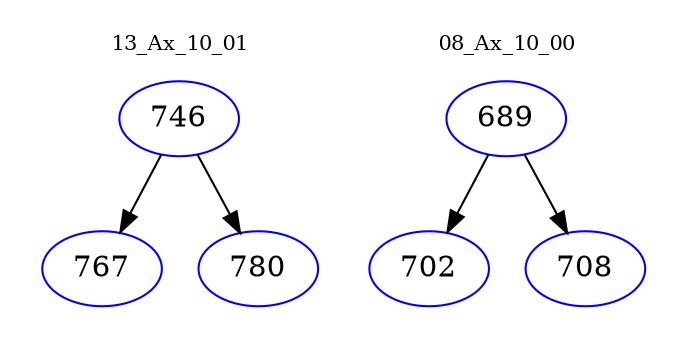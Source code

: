 digraph{
subgraph cluster_0 {
color = white
label = "13_Ax_10_01";
fontsize=10;
T0_746 [label="746", color="blue"]
T0_746 -> T0_767 [color="black"]
T0_767 [label="767", color="blue"]
T0_746 -> T0_780 [color="black"]
T0_780 [label="780", color="blue"]
}
subgraph cluster_1 {
color = white
label = "08_Ax_10_00";
fontsize=10;
T1_689 [label="689", color="blue"]
T1_689 -> T1_702 [color="black"]
T1_702 [label="702", color="blue"]
T1_689 -> T1_708 [color="black"]
T1_708 [label="708", color="blue"]
}
}
